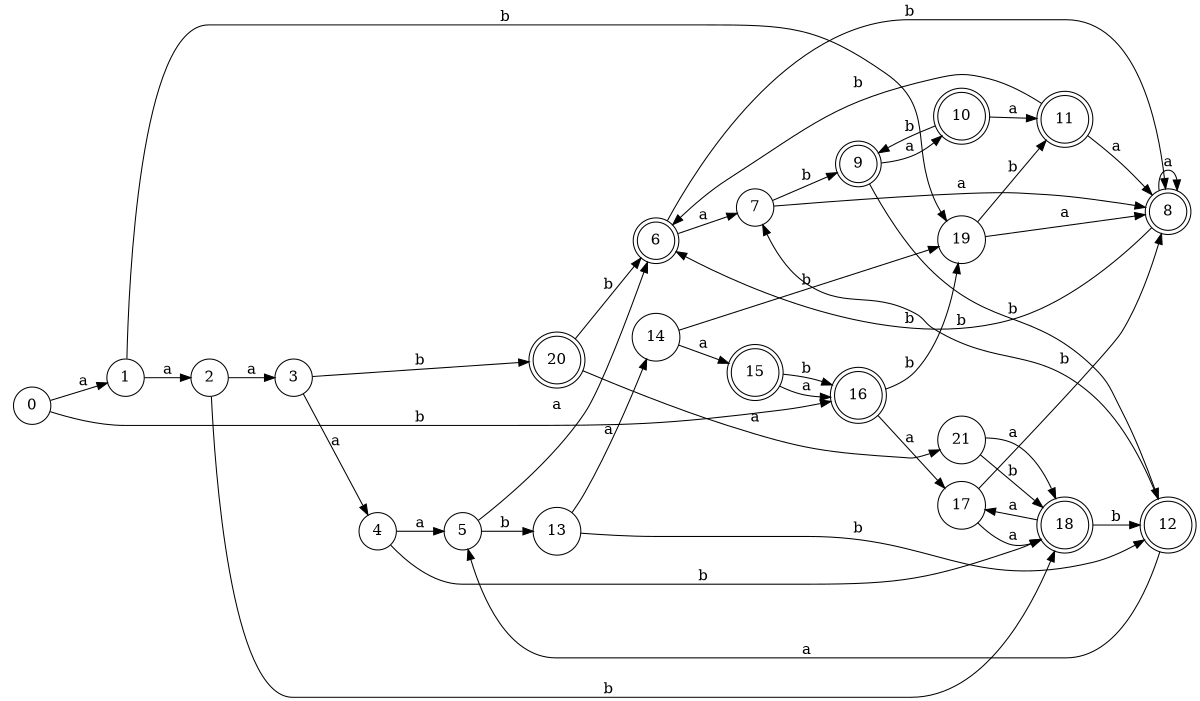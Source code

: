 digraph n18_3 {
__start0 [label="" shape="none"];

rankdir=LR;
size="8,5";

s0 [style="filled", color="black", fillcolor="white" shape="circle", label="0"];
s1 [style="filled", color="black", fillcolor="white" shape="circle", label="1"];
s2 [style="filled", color="black", fillcolor="white" shape="circle", label="2"];
s3 [style="filled", color="black", fillcolor="white" shape="circle", label="3"];
s4 [style="filled", color="black", fillcolor="white" shape="circle", label="4"];
s5 [style="filled", color="black", fillcolor="white" shape="circle", label="5"];
s6 [style="rounded,filled", color="black", fillcolor="white" shape="doublecircle", label="6"];
s7 [style="filled", color="black", fillcolor="white" shape="circle", label="7"];
s8 [style="rounded,filled", color="black", fillcolor="white" shape="doublecircle", label="8"];
s9 [style="rounded,filled", color="black", fillcolor="white" shape="doublecircle", label="9"];
s10 [style="rounded,filled", color="black", fillcolor="white" shape="doublecircle", label="10"];
s11 [style="rounded,filled", color="black", fillcolor="white" shape="doublecircle", label="11"];
s12 [style="rounded,filled", color="black", fillcolor="white" shape="doublecircle", label="12"];
s13 [style="filled", color="black", fillcolor="white" shape="circle", label="13"];
s14 [style="filled", color="black", fillcolor="white" shape="circle", label="14"];
s15 [style="rounded,filled", color="black", fillcolor="white" shape="doublecircle", label="15"];
s16 [style="rounded,filled", color="black", fillcolor="white" shape="doublecircle", label="16"];
s17 [style="filled", color="black", fillcolor="white" shape="circle", label="17"];
s18 [style="rounded,filled", color="black", fillcolor="white" shape="doublecircle", label="18"];
s19 [style="filled", color="black", fillcolor="white" shape="circle", label="19"];
s20 [style="rounded,filled", color="black", fillcolor="white" shape="doublecircle", label="20"];
s21 [style="filled", color="black", fillcolor="white" shape="circle", label="21"];
s0 -> s1 [label="a"];
s0 -> s16 [label="b"];
s1 -> s2 [label="a"];
s1 -> s19 [label="b"];
s2 -> s3 [label="a"];
s2 -> s18 [label="b"];
s3 -> s4 [label="a"];
s3 -> s20 [label="b"];
s4 -> s5 [label="a"];
s4 -> s18 [label="b"];
s5 -> s6 [label="a"];
s5 -> s13 [label="b"];
s6 -> s7 [label="a"];
s6 -> s8 [label="b"];
s7 -> s8 [label="a"];
s7 -> s9 [label="b"];
s8 -> s8 [label="a"];
s8 -> s6 [label="b"];
s9 -> s10 [label="a"];
s9 -> s12 [label="b"];
s10 -> s11 [label="a"];
s10 -> s9 [label="b"];
s11 -> s8 [label="a"];
s11 -> s6 [label="b"];
s12 -> s5 [label="a"];
s12 -> s7 [label="b"];
s13 -> s14 [label="a"];
s13 -> s12 [label="b"];
s14 -> s15 [label="a"];
s14 -> s19 [label="b"];
s15 -> s16 [label="a"];
s15 -> s16 [label="b"];
s16 -> s17 [label="a"];
s16 -> s19 [label="b"];
s17 -> s18 [label="a"];
s17 -> s8 [label="b"];
s18 -> s17 [label="a"];
s18 -> s12 [label="b"];
s19 -> s8 [label="a"];
s19 -> s11 [label="b"];
s20 -> s21 [label="a"];
s20 -> s6 [label="b"];
s21 -> s18 [label="a"];
s21 -> s18 [label="b"];

}